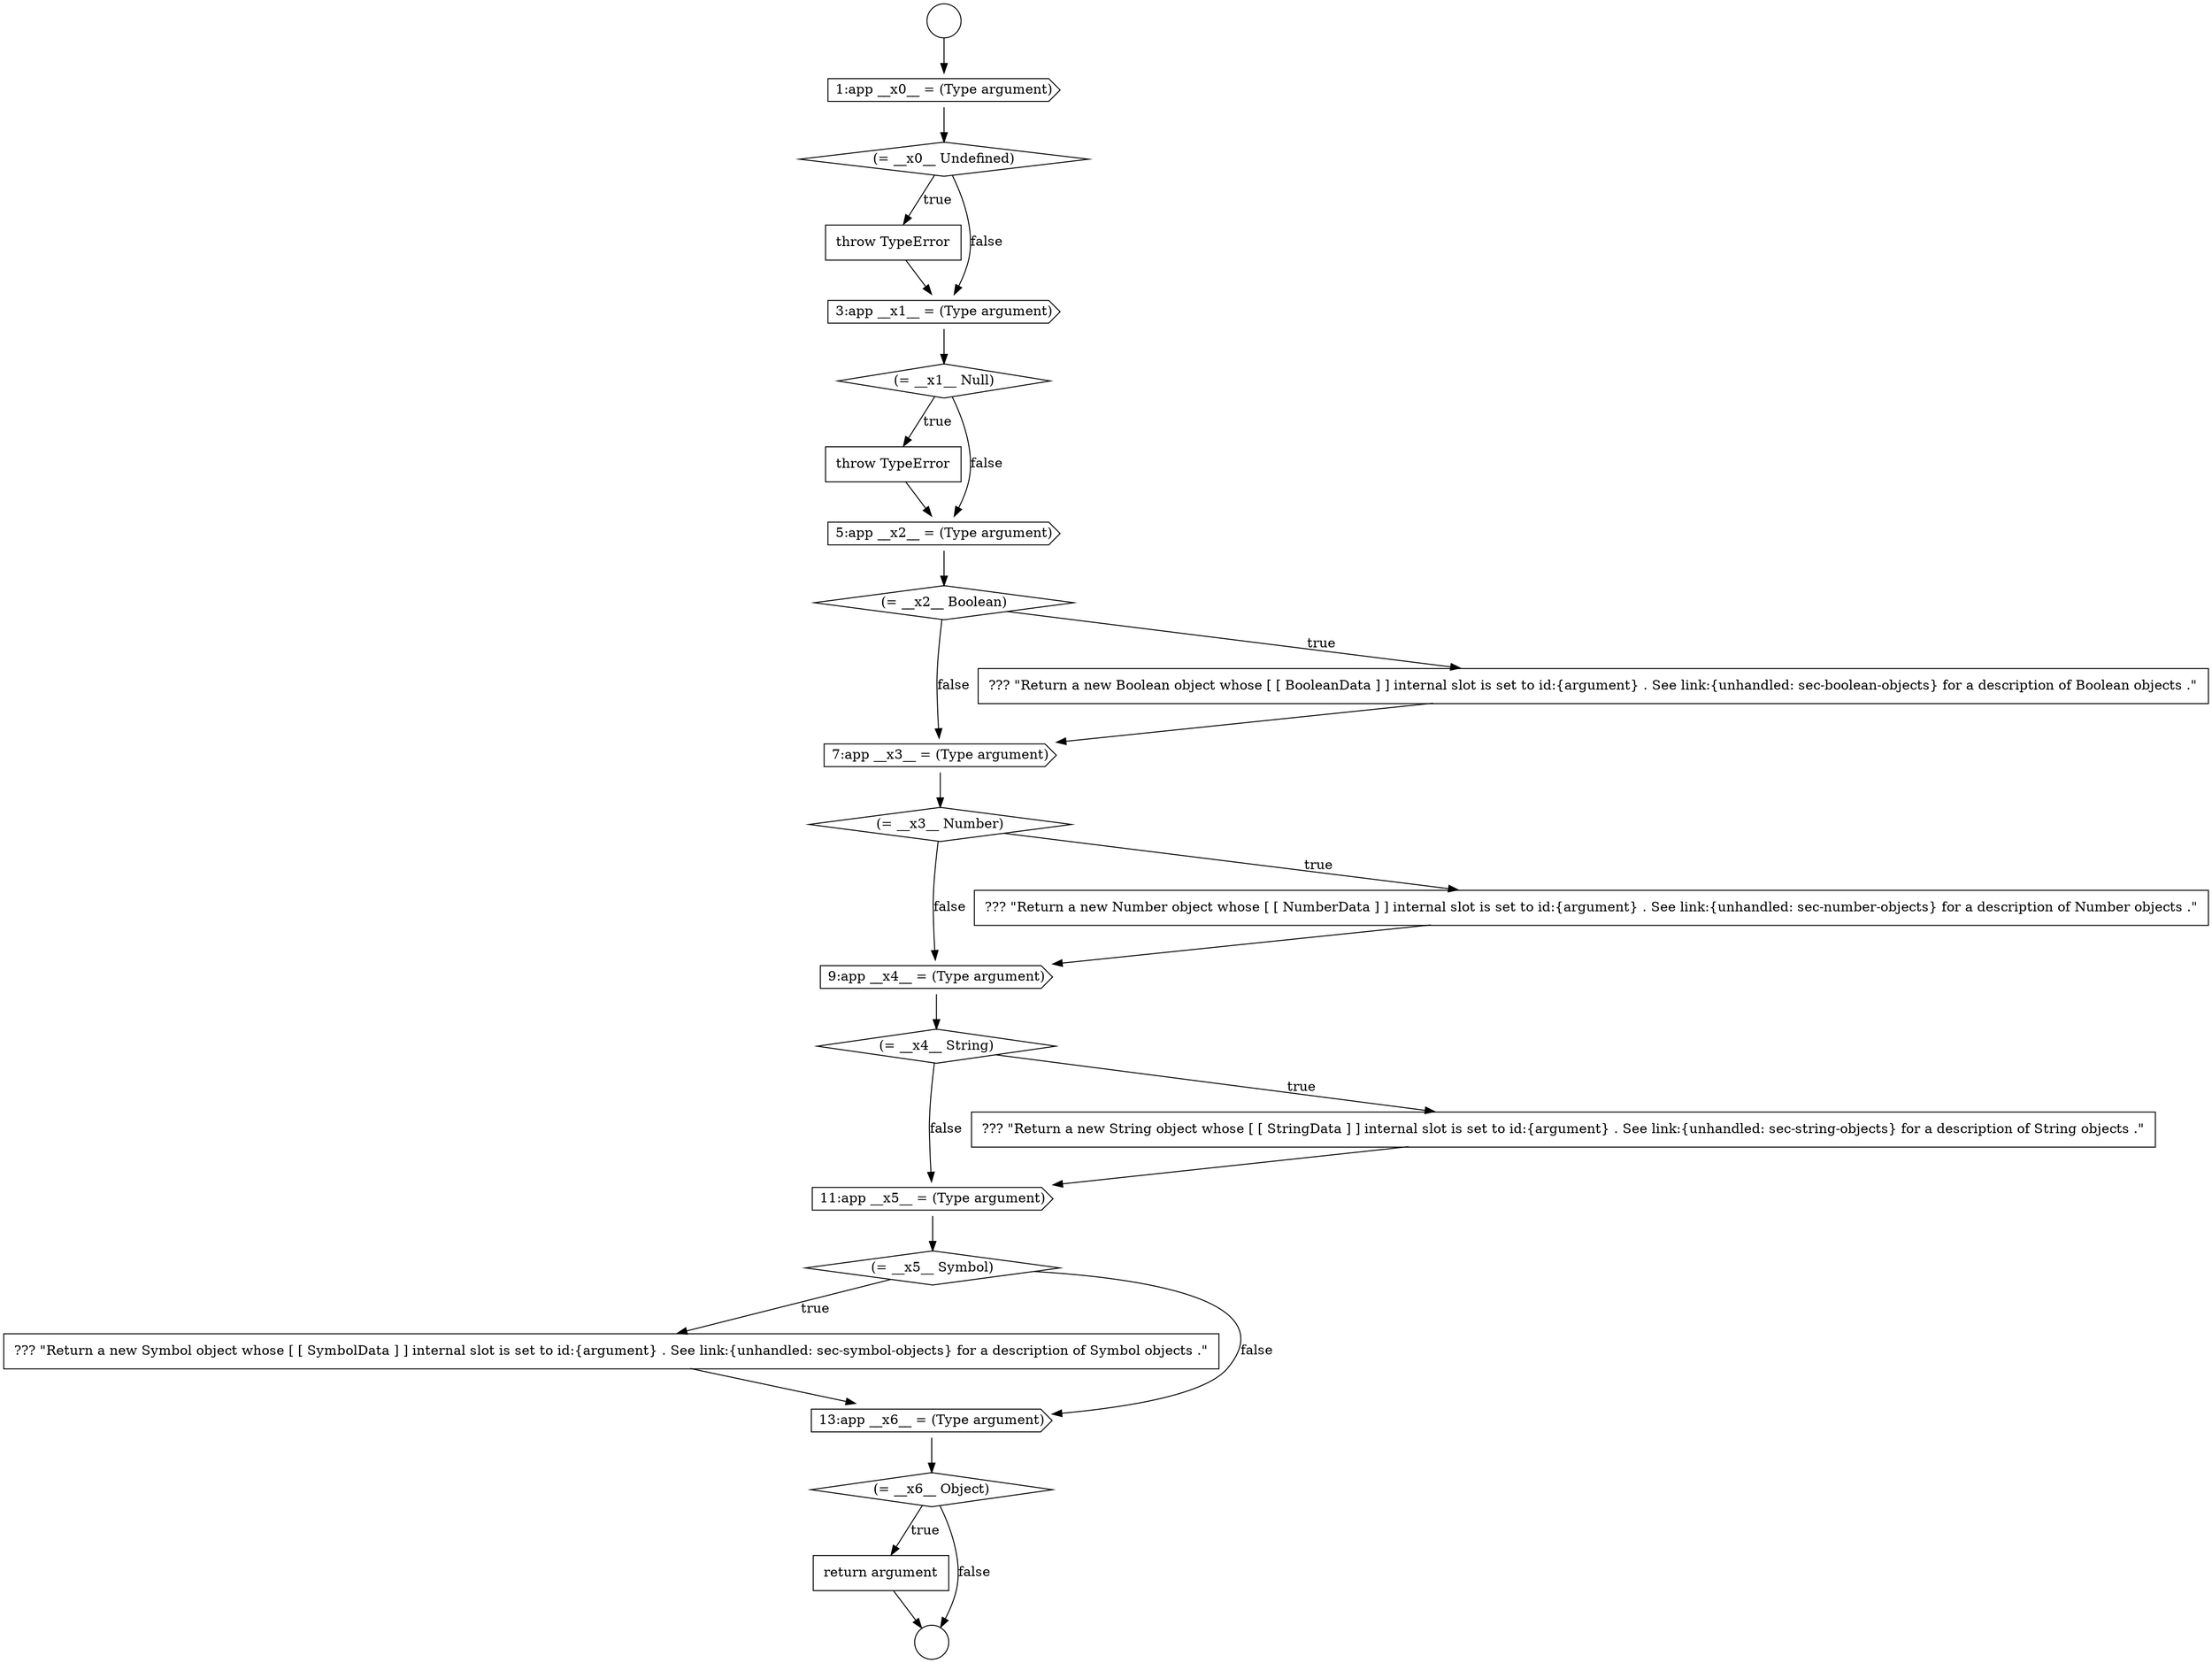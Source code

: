 digraph {
  node19936 [shape=none, margin=0, label=<<font color="black">
    <table border="0" cellborder="1" cellspacing="0" cellpadding="10">
      <tr><td align="left">throw TypeError</td></tr>
    </table>
  </font>> color="black" fillcolor="white" style=filled]
  node19951 [shape=none, margin=0, label=<<font color="black">
    <table border="0" cellborder="1" cellspacing="0" cellpadding="10">
      <tr><td align="left">??? &quot;Return a new Symbol object whose [ [ SymbolData ] ] internal slot is set to id:{argument} . See link:{unhandled: sec-symbol-objects} for a description of Symbol objects .&quot;</td></tr>
    </table>
  </font>> color="black" fillcolor="white" style=filled]
  node19932 [shape=circle label=" " color="black" fillcolor="white" style=filled]
  node19937 [shape=cds, label=<<font color="black">3:app __x1__ = (Type argument)</font>> color="black" fillcolor="white" style=filled]
  node19947 [shape=diamond, label=<<font color="black">(= __x4__ String)</font>> color="black" fillcolor="white" style=filled]
  node19946 [shape=cds, label=<<font color="black">9:app __x4__ = (Type argument)</font>> color="black" fillcolor="white" style=filled]
  node19953 [shape=diamond, label=<<font color="black">(= __x6__ Object)</font>> color="black" fillcolor="white" style=filled]
  node19941 [shape=diamond, label=<<font color="black">(= __x2__ Boolean)</font>> color="black" fillcolor="white" style=filled]
  node19949 [shape=cds, label=<<font color="black">11:app __x5__ = (Type argument)</font>> color="black" fillcolor="white" style=filled]
  node19945 [shape=none, margin=0, label=<<font color="black">
    <table border="0" cellborder="1" cellspacing="0" cellpadding="10">
      <tr><td align="left">??? &quot;Return a new Number object whose [ [ NumberData ] ] internal slot is set to id:{argument} . See link:{unhandled: sec-number-objects} for a description of Number objects .&quot;</td></tr>
    </table>
  </font>> color="black" fillcolor="white" style=filled]
  node19934 [shape=cds, label=<<font color="black">1:app __x0__ = (Type argument)</font>> color="black" fillcolor="white" style=filled]
  node19954 [shape=none, margin=0, label=<<font color="black">
    <table border="0" cellborder="1" cellspacing="0" cellpadding="10">
      <tr><td align="left">return argument</td></tr>
    </table>
  </font>> color="black" fillcolor="white" style=filled]
  node19933 [shape=circle label=" " color="black" fillcolor="white" style=filled]
  node19950 [shape=diamond, label=<<font color="black">(= __x5__ Symbol)</font>> color="black" fillcolor="white" style=filled]
  node19935 [shape=diamond, label=<<font color="black">(= __x0__ Undefined)</font>> color="black" fillcolor="white" style=filled]
  node19938 [shape=diamond, label=<<font color="black">(= __x1__ Null)</font>> color="black" fillcolor="white" style=filled]
  node19943 [shape=cds, label=<<font color="black">7:app __x3__ = (Type argument)</font>> color="black" fillcolor="white" style=filled]
  node19942 [shape=none, margin=0, label=<<font color="black">
    <table border="0" cellborder="1" cellspacing="0" cellpadding="10">
      <tr><td align="left">??? &quot;Return a new Boolean object whose [ [ BooleanData ] ] internal slot is set to id:{argument} . See link:{unhandled: sec-boolean-objects} for a description of Boolean objects .&quot;</td></tr>
    </table>
  </font>> color="black" fillcolor="white" style=filled]
  node19944 [shape=diamond, label=<<font color="black">(= __x3__ Number)</font>> color="black" fillcolor="white" style=filled]
  node19952 [shape=cds, label=<<font color="black">13:app __x6__ = (Type argument)</font>> color="black" fillcolor="white" style=filled]
  node19939 [shape=none, margin=0, label=<<font color="black">
    <table border="0" cellborder="1" cellspacing="0" cellpadding="10">
      <tr><td align="left">throw TypeError</td></tr>
    </table>
  </font>> color="black" fillcolor="white" style=filled]
  node19948 [shape=none, margin=0, label=<<font color="black">
    <table border="0" cellborder="1" cellspacing="0" cellpadding="10">
      <tr><td align="left">??? &quot;Return a new String object whose [ [ StringData ] ] internal slot is set to id:{argument} . See link:{unhandled: sec-string-objects} for a description of String objects .&quot;</td></tr>
    </table>
  </font>> color="black" fillcolor="white" style=filled]
  node19940 [shape=cds, label=<<font color="black">5:app __x2__ = (Type argument)</font>> color="black" fillcolor="white" style=filled]
  node19932 -> node19934 [ color="black"]
  node19936 -> node19937 [ color="black"]
  node19952 -> node19953 [ color="black"]
  node19937 -> node19938 [ color="black"]
  node19948 -> node19949 [ color="black"]
  node19947 -> node19948 [label=<<font color="black">true</font>> color="black"]
  node19947 -> node19949 [label=<<font color="black">false</font>> color="black"]
  node19943 -> node19944 [ color="black"]
  node19935 -> node19936 [label=<<font color="black">true</font>> color="black"]
  node19935 -> node19937 [label=<<font color="black">false</font>> color="black"]
  node19934 -> node19935 [ color="black"]
  node19939 -> node19940 [ color="black"]
  node19944 -> node19945 [label=<<font color="black">true</font>> color="black"]
  node19944 -> node19946 [label=<<font color="black">false</font>> color="black"]
  node19951 -> node19952 [ color="black"]
  node19941 -> node19942 [label=<<font color="black">true</font>> color="black"]
  node19941 -> node19943 [label=<<font color="black">false</font>> color="black"]
  node19946 -> node19947 [ color="black"]
  node19949 -> node19950 [ color="black"]
  node19942 -> node19943 [ color="black"]
  node19953 -> node19954 [label=<<font color="black">true</font>> color="black"]
  node19953 -> node19933 [label=<<font color="black">false</font>> color="black"]
  node19940 -> node19941 [ color="black"]
  node19950 -> node19951 [label=<<font color="black">true</font>> color="black"]
  node19950 -> node19952 [label=<<font color="black">false</font>> color="black"]
  node19938 -> node19939 [label=<<font color="black">true</font>> color="black"]
  node19938 -> node19940 [label=<<font color="black">false</font>> color="black"]
  node19945 -> node19946 [ color="black"]
  node19954 -> node19933 [ color="black"]
}
